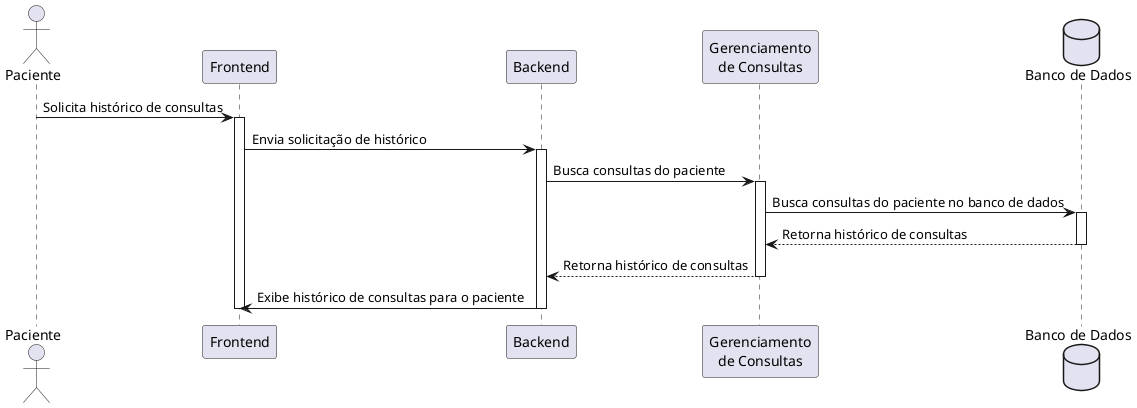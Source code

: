 @startuml DiagramaSequencia_HistoricoConsultasPaciente

actor Paciente as P
participant Frontend as UI
participant Backend as API
participant "Gerenciamento\nde Consultas" as GC
database "Banco de Dados" as BD

P -> UI: Solicita histórico de consultas
activate UI
UI -> API: Envia solicitação de histórico
activate API
API -> GC: Busca consultas do paciente
activate GC
GC -> BD: Busca consultas do paciente no banco de dados
activate BD
BD --> GC: Retorna histórico de consultas
deactivate BD
GC --> API: Retorna histórico de consultas
deactivate GC
API -> UI: Exibe histórico de consultas para o paciente
deactivate API
deactivate UI

@enduml